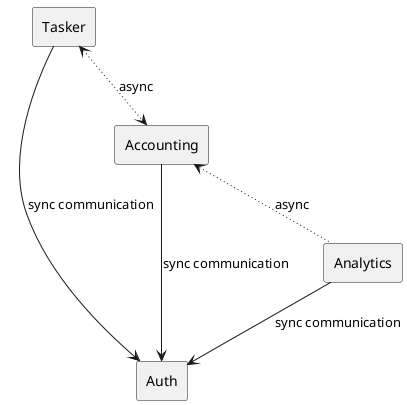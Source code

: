 @startuml Services
rectangle Tasker
rectangle Auth
rectangle Accounting
rectangle Analytics


Tasker --> Auth : sync communication
Accounting --> Auth : sync communication
Analytics --> Auth : sync communication

Tasker <-[dotted]-> Accounting : async
Accounting <-[dotted]- Analytics : async

@enduml